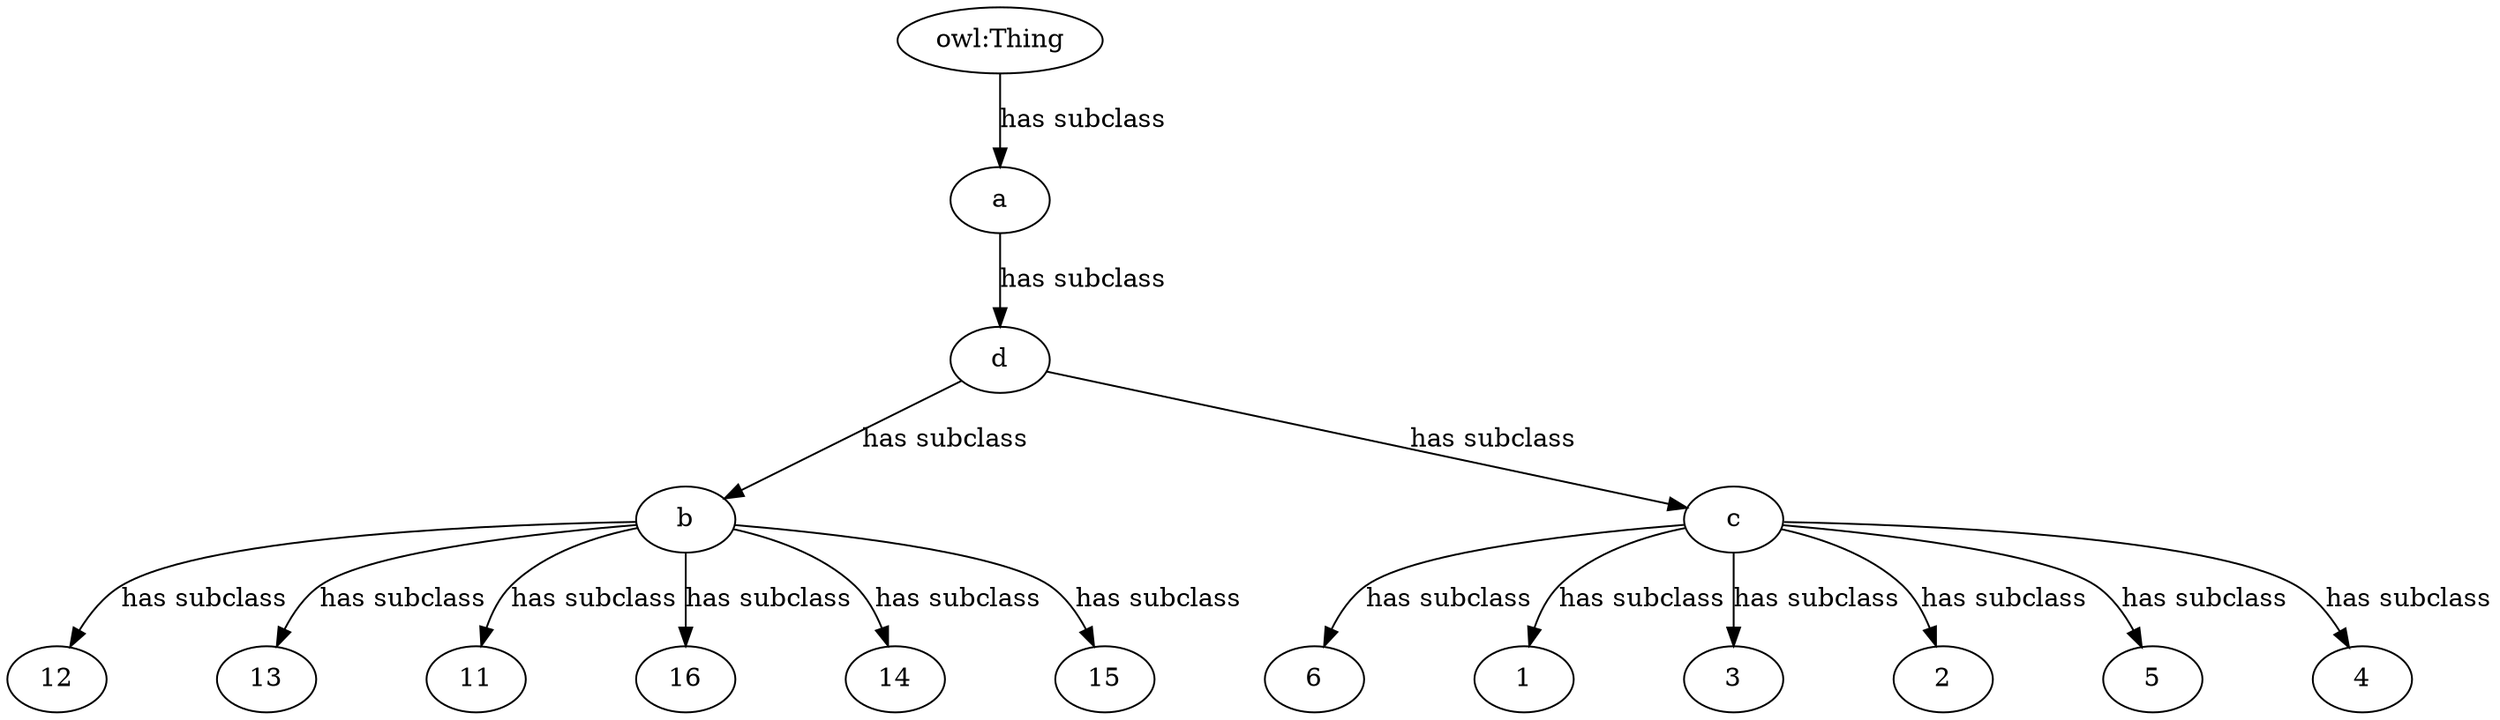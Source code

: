 digraph g {
	"owl:Thing" -> "a" [label="has subclass"]
	"b" -> "12" [label="has subclass"]
	"c" -> "6" [label="has subclass"]
	"b" -> "13" [label="has subclass"]
	"b" -> "11" [label="has subclass"]
	"b" -> "16" [label="has subclass"]
	"b" -> "14" [label="has subclass"]
	"b" -> "15" [label="has subclass"]
	"a" -> "d" [label="has subclass"]
	"c" -> "1" [label="has subclass"]
	"c" -> "3" [label="has subclass"]
	"d" -> "b" [label="has subclass"]
	"c" -> "2" [label="has subclass"]
	"d" -> "c" [label="has subclass"]
	"c" -> "5" [label="has subclass"]
	"c" -> "4" [label="has subclass"]
}
